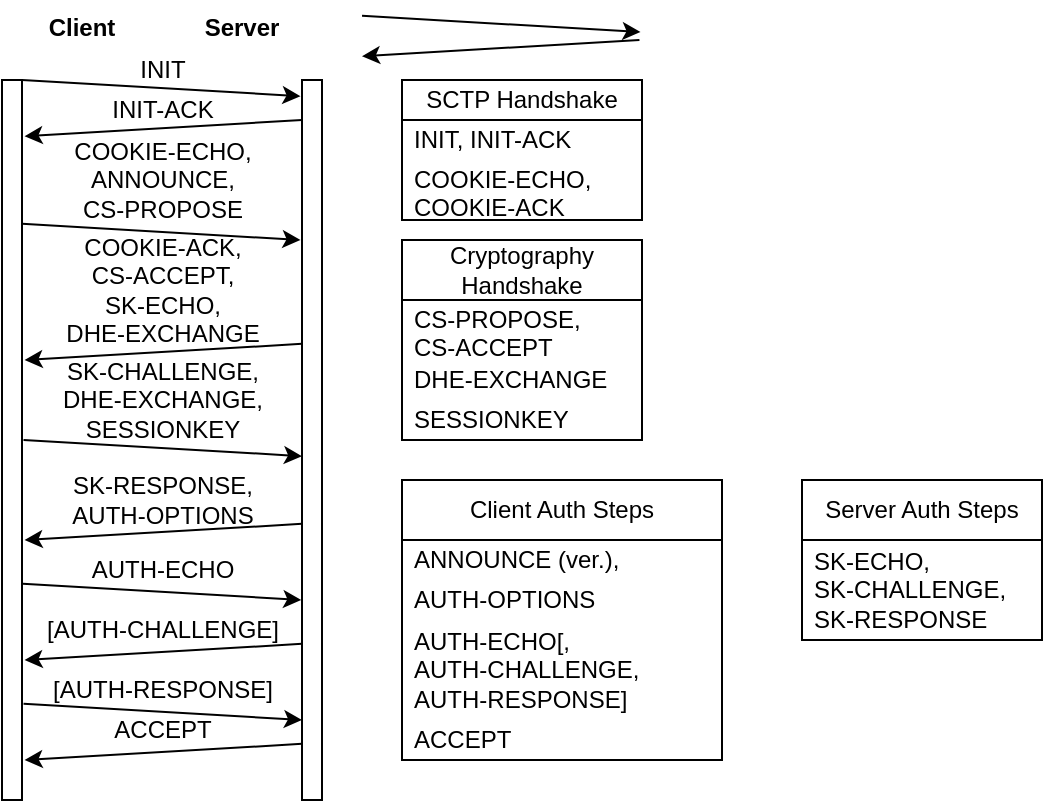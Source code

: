 <mxfile>
    <diagram id="HB_X2i0eOeTPe7S0L-r3" name="Page-1">
        <mxGraphModel dx="614" dy="416" grid="1" gridSize="10" guides="1" tooltips="1" connect="1" arrows="1" fold="1" page="1" pageScale="1" pageWidth="850" pageHeight="1100" background="none" math="0" shadow="0">
            <root>
                <mxCell id="0"/>
                <mxCell id="1" parent="0"/>
                <mxCell id="2" value="" style="html=1;points=[];perimeter=orthogonalPerimeter;" vertex="1" parent="1">
                    <mxGeometry x="150" y="40" width="10" height="360" as="geometry"/>
                </mxCell>
                <mxCell id="3" value="" style="html=1;points=[];perimeter=orthogonalPerimeter;" vertex="1" parent="1">
                    <mxGeometry y="40" width="10" height="360" as="geometry"/>
                </mxCell>
                <mxCell id="4" value="Client" style="text;align=center;fontStyle=1;verticalAlign=middle;spacingLeft=3;spacingRight=3;strokeColor=none;rotatable=0;points=[[0,0.5],[1,0.5]];portConstraint=eastwest;" vertex="1" parent="1">
                    <mxGeometry width="80" height="26" as="geometry"/>
                </mxCell>
                <mxCell id="5" value="Server" style="text;align=center;fontStyle=1;verticalAlign=middle;spacingLeft=3;spacingRight=3;strokeColor=none;rotatable=0;points=[[0,0.5],[1,0.5]];portConstraint=eastwest;" vertex="1" parent="1">
                    <mxGeometry x="80" width="80" height="26" as="geometry"/>
                </mxCell>
                <mxCell id="10" value="INIT" style="text;html=1;align=center;verticalAlign=middle;resizable=0;points=[];autosize=1;strokeColor=none;fillColor=none;" vertex="1" parent="1">
                    <mxGeometry x="55" y="20" width="50" height="30" as="geometry"/>
                </mxCell>
                <mxCell id="14" style="edgeStyle=none;html=1;entryX=1.128;entryY=0.101;entryDx=0;entryDy=0;entryPerimeter=0;exitX=1;exitY=0.05;exitDx=0;exitDy=0;exitPerimeter=0;" edge="1" parent="1">
                    <mxGeometry relative="1" as="geometry">
                        <mxPoint x="318.72" y="20" as="sourcePoint"/>
                        <mxPoint x="180.0" y="28.08" as="targetPoint"/>
                    </mxGeometry>
                </mxCell>
                <mxCell id="15" style="edgeStyle=none;html=1;exitX=0.989;exitY=0;exitDx=0;exitDy=0;exitPerimeter=0;entryX=-0.086;entryY=0.101;entryDx=0;entryDy=0;entryPerimeter=0;" edge="1" parent="1">
                    <mxGeometry relative="1" as="geometry">
                        <mxPoint x="180" y="7.92" as="sourcePoint"/>
                        <mxPoint x="319.25" y="16.0" as="targetPoint"/>
                    </mxGeometry>
                </mxCell>
                <mxCell id="17" value="INIT-ACK" style="text;html=1;align=center;verticalAlign=middle;resizable=0;points=[];autosize=1;strokeColor=none;fillColor=none;" vertex="1" parent="1">
                    <mxGeometry x="45" y="40" width="70" height="30" as="geometry"/>
                </mxCell>
                <mxCell id="18" style="edgeStyle=none;html=1;exitX=0.989;exitY=0;exitDx=0;exitDy=0;exitPerimeter=0;entryX=-0.086;entryY=0.101;entryDx=0;entryDy=0;entryPerimeter=0;" edge="1" parent="1">
                    <mxGeometry relative="1" as="geometry">
                        <mxPoint x="10" y="111.92" as="sourcePoint"/>
                        <mxPoint x="149.25" y="120.0" as="targetPoint"/>
                    </mxGeometry>
                </mxCell>
                <mxCell id="19" value="COOKIE-ECHO,&lt;br&gt;ANNOUNCE,&lt;br&gt;CS-PROPOSE" style="text;html=1;align=center;verticalAlign=middle;resizable=0;points=[];autosize=1;strokeColor=none;fillColor=none;" vertex="1" parent="1">
                    <mxGeometry x="25" y="60" width="110" height="60" as="geometry"/>
                </mxCell>
                <mxCell id="20" style="edgeStyle=none;html=1;entryX=1.128;entryY=0.101;entryDx=0;entryDy=0;entryPerimeter=0;exitX=1;exitY=0.05;exitDx=0;exitDy=0;exitPerimeter=0;" edge="1" parent="1">
                    <mxGeometry relative="1" as="geometry">
                        <mxPoint x="150.0" y="171.92" as="sourcePoint"/>
                        <mxPoint x="11.28" y="180.0" as="targetPoint"/>
                    </mxGeometry>
                </mxCell>
                <mxCell id="21" value="COOKIE-ACK,&lt;br&gt;CS-ACCEPT,&lt;br&gt;SK-ECHO,&lt;br&gt;DHE-EXCHANGE" style="text;html=1;align=center;verticalAlign=middle;resizable=0;points=[];autosize=1;strokeColor=none;fillColor=none;" vertex="1" parent="1">
                    <mxGeometry x="20" y="110" width="120" height="70" as="geometry"/>
                </mxCell>
                <mxCell id="22" style="edgeStyle=none;html=1;exitX=0.989;exitY=0;exitDx=0;exitDy=0;exitPerimeter=0;entryX=-0.086;entryY=0.101;entryDx=0;entryDy=0;entryPerimeter=0;" edge="1" parent="1">
                    <mxGeometry relative="1" as="geometry">
                        <mxPoint x="10" y="40.0" as="sourcePoint"/>
                        <mxPoint x="149.25" y="48.08" as="targetPoint"/>
                    </mxGeometry>
                </mxCell>
                <mxCell id="23" style="edgeStyle=none;html=1;entryX=1.128;entryY=0.101;entryDx=0;entryDy=0;entryPerimeter=0;exitX=1;exitY=0.05;exitDx=0;exitDy=0;exitPerimeter=0;" edge="1" parent="1">
                    <mxGeometry relative="1" as="geometry">
                        <mxPoint x="150.0" y="60" as="sourcePoint"/>
                        <mxPoint x="11.28" y="68.08" as="targetPoint"/>
                    </mxGeometry>
                </mxCell>
                <mxCell id="26" value="SCTP Handshake" style="swimlane;fontStyle=0;childLayout=stackLayout;horizontal=1;startSize=20;horizontalStack=0;resizeParent=1;resizeParentMax=0;resizeLast=0;collapsible=1;marginBottom=0;whiteSpace=wrap;html=1;" vertex="1" parent="1">
                    <mxGeometry x="200" y="40" width="120" height="70" as="geometry"/>
                </mxCell>
                <mxCell id="27" value="INIT, INIT-ACK" style="text;strokeColor=none;fillColor=none;align=left;verticalAlign=middle;spacingLeft=4;spacingRight=4;overflow=hidden;points=[[0,0.5],[1,0.5]];portConstraint=eastwest;rotatable=0;whiteSpace=wrap;html=1;" vertex="1" parent="26">
                    <mxGeometry y="20" width="120" height="20" as="geometry"/>
                </mxCell>
                <mxCell id="28" value="COOKIE-ECHO, COOKIE-ACK" style="text;strokeColor=none;fillColor=none;align=left;verticalAlign=middle;spacingLeft=4;spacingRight=4;overflow=hidden;points=[[0,0.5],[1,0.5]];portConstraint=eastwest;rotatable=0;whiteSpace=wrap;html=1;" vertex="1" parent="26">
                    <mxGeometry y="40" width="120" height="30" as="geometry"/>
                </mxCell>
                <mxCell id="37" style="edgeStyle=none;html=1;exitX=0.989;exitY=0;exitDx=0;exitDy=0;exitPerimeter=0;entryX=-0.086;entryY=0.101;entryDx=0;entryDy=0;entryPerimeter=0;" edge="1" parent="1">
                    <mxGeometry relative="1" as="geometry">
                        <mxPoint x="10.75" y="220" as="sourcePoint"/>
                        <mxPoint x="150.0" y="228.08" as="targetPoint"/>
                    </mxGeometry>
                </mxCell>
                <mxCell id="39" value="SK-CHALLENGE,&lt;br&gt;DHE-EXCHANGE,&lt;br&gt;SESSIONKEY" style="text;html=1;align=center;verticalAlign=middle;resizable=0;points=[];autosize=1;strokeColor=none;fillColor=none;" vertex="1" parent="1">
                    <mxGeometry x="20" y="170" width="120" height="60" as="geometry"/>
                </mxCell>
                <mxCell id="42" style="edgeStyle=none;html=1;entryX=1.128;entryY=0.101;entryDx=0;entryDy=0;entryPerimeter=0;exitX=1;exitY=0.05;exitDx=0;exitDy=0;exitPerimeter=0;" edge="1" parent="1">
                    <mxGeometry relative="1" as="geometry">
                        <mxPoint x="150.0" y="261.92" as="sourcePoint"/>
                        <mxPoint x="11.28" y="270.0" as="targetPoint"/>
                    </mxGeometry>
                </mxCell>
                <mxCell id="44" value="SK-RESPONSE,&lt;br&gt;AUTH-OPTIONS" style="text;html=1;align=center;verticalAlign=middle;resizable=0;points=[];autosize=1;strokeColor=none;fillColor=none;" vertex="1" parent="1">
                    <mxGeometry x="25" y="230" width="110" height="40" as="geometry"/>
                </mxCell>
                <mxCell id="47" value="Cryptography Handshake" style="swimlane;fontStyle=0;childLayout=stackLayout;horizontal=1;startSize=30;horizontalStack=0;resizeParent=1;resizeParentMax=0;resizeLast=0;collapsible=1;marginBottom=0;whiteSpace=wrap;html=1;" vertex="1" parent="1">
                    <mxGeometry x="200" y="120" width="120" height="100" as="geometry"/>
                </mxCell>
                <mxCell id="48" value="CS-PROPOSE,&lt;br&gt;CS-ACCEPT" style="text;strokeColor=none;fillColor=none;align=left;verticalAlign=middle;spacingLeft=4;spacingRight=4;overflow=hidden;points=[[0,0.5],[1,0.5]];portConstraint=eastwest;rotatable=0;whiteSpace=wrap;html=1;" vertex="1" parent="47">
                    <mxGeometry y="30" width="120" height="30" as="geometry"/>
                </mxCell>
                <mxCell id="49" value="DHE-EXCHANGE" style="text;strokeColor=none;fillColor=none;align=left;verticalAlign=middle;spacingLeft=4;spacingRight=4;overflow=hidden;points=[[0,0.5],[1,0.5]];portConstraint=eastwest;rotatable=0;whiteSpace=wrap;html=1;" vertex="1" parent="47">
                    <mxGeometry y="60" width="120" height="20" as="geometry"/>
                </mxCell>
                <mxCell id="50" value="SESSIONKEY" style="text;strokeColor=none;fillColor=none;align=left;verticalAlign=middle;spacingLeft=4;spacingRight=4;overflow=hidden;points=[[0,0.5],[1,0.5]];portConstraint=eastwest;rotatable=0;whiteSpace=wrap;html=1;" vertex="1" parent="47">
                    <mxGeometry y="80" width="120" height="20" as="geometry"/>
                </mxCell>
                <mxCell id="51" style="edgeStyle=none;html=1;exitX=0.989;exitY=0;exitDx=0;exitDy=0;exitPerimeter=0;entryX=-0.086;entryY=0.101;entryDx=0;entryDy=0;entryPerimeter=0;" edge="1" parent="1">
                    <mxGeometry relative="1" as="geometry">
                        <mxPoint x="10.38" y="291.92" as="sourcePoint"/>
                        <mxPoint x="149.63" y="300.0" as="targetPoint"/>
                    </mxGeometry>
                </mxCell>
                <mxCell id="52" value="AUTH-ECHO" style="text;html=1;align=center;verticalAlign=middle;resizable=0;points=[];autosize=1;strokeColor=none;fillColor=none;" vertex="1" parent="1">
                    <mxGeometry x="35" y="270" width="90" height="30" as="geometry"/>
                </mxCell>
                <mxCell id="53" value="Server Auth Steps" style="swimlane;fontStyle=0;childLayout=stackLayout;horizontal=1;startSize=30;horizontalStack=0;resizeParent=1;resizeParentMax=0;resizeLast=0;collapsible=1;marginBottom=0;whiteSpace=wrap;html=1;" vertex="1" parent="1">
                    <mxGeometry x="400" y="240" width="120" height="80" as="geometry"/>
                </mxCell>
                <mxCell id="61" value="SK-ECHO,&lt;br&gt;SK-CHALLENGE,&lt;br&gt;SK-RESPONSE" style="text;strokeColor=none;fillColor=none;align=left;verticalAlign=middle;spacingLeft=4;spacingRight=4;overflow=hidden;points=[[0,0.5],[1,0.5]];portConstraint=eastwest;rotatable=0;whiteSpace=wrap;html=1;" vertex="1" parent="53">
                    <mxGeometry y="30" width="120" height="50" as="geometry"/>
                </mxCell>
                <mxCell id="57" value="Client Auth Steps" style="swimlane;fontStyle=0;childLayout=stackLayout;horizontal=1;startSize=30;horizontalStack=0;resizeParent=1;resizeParentMax=0;resizeLast=0;collapsible=1;marginBottom=0;whiteSpace=wrap;html=1;" vertex="1" parent="1">
                    <mxGeometry x="200" y="240" width="160" height="140" as="geometry"/>
                </mxCell>
                <mxCell id="58" value="ANNOUNCE (ver.),&lt;br&gt;AUTH-OPTIONS" style="text;strokeColor=none;fillColor=none;align=left;verticalAlign=middle;spacingLeft=4;spacingRight=4;overflow=hidden;points=[[0,0.5],[1,0.5]];portConstraint=eastwest;rotatable=0;whiteSpace=wrap;html=1;" vertex="1" parent="57">
                    <mxGeometry y="30" width="160" height="20" as="geometry"/>
                </mxCell>
                <mxCell id="59" value="AUTH-OPTIONS" style="text;strokeColor=none;fillColor=none;align=left;verticalAlign=middle;spacingLeft=4;spacingRight=4;overflow=hidden;points=[[0,0.5],[1,0.5]];portConstraint=eastwest;rotatable=0;whiteSpace=wrap;html=1;" vertex="1" parent="57">
                    <mxGeometry y="50" width="160" height="20" as="geometry"/>
                </mxCell>
                <mxCell id="69" value="AUTH-ECHO[,&lt;br&gt;AUTH-CHALLENGE,&lt;br&gt;AUTH-RESPONSE]" style="text;strokeColor=none;fillColor=none;align=left;verticalAlign=middle;spacingLeft=4;spacingRight=4;overflow=hidden;points=[[0,0.5],[1,0.5]];portConstraint=eastwest;rotatable=0;whiteSpace=wrap;html=1;" vertex="1" parent="57">
                    <mxGeometry y="70" width="160" height="50" as="geometry"/>
                </mxCell>
                <mxCell id="70" value="ACCEPT" style="text;strokeColor=none;fillColor=none;align=left;verticalAlign=middle;spacingLeft=4;spacingRight=4;overflow=hidden;points=[[0,0.5],[1,0.5]];portConstraint=eastwest;rotatable=0;whiteSpace=wrap;html=1;" vertex="1" parent="57">
                    <mxGeometry y="120" width="160" height="20" as="geometry"/>
                </mxCell>
                <mxCell id="62" style="edgeStyle=none;html=1;entryX=1.128;entryY=0.101;entryDx=0;entryDy=0;entryPerimeter=0;exitX=1;exitY=0.05;exitDx=0;exitDy=0;exitPerimeter=0;" edge="1" parent="1">
                    <mxGeometry relative="1" as="geometry">
                        <mxPoint x="150.0" y="321.92" as="sourcePoint"/>
                        <mxPoint x="11.28" y="330.0" as="targetPoint"/>
                    </mxGeometry>
                </mxCell>
                <mxCell id="63" value="[AUTH-CHALLENGE]" style="text;html=1;align=center;verticalAlign=middle;resizable=0;points=[];autosize=1;strokeColor=none;fillColor=none;" vertex="1" parent="1">
                    <mxGeometry x="10" y="300" width="140" height="30" as="geometry"/>
                </mxCell>
                <mxCell id="65" style="edgeStyle=none;html=1;exitX=0.989;exitY=0;exitDx=0;exitDy=0;exitPerimeter=0;entryX=-0.086;entryY=0.101;entryDx=0;entryDy=0;entryPerimeter=0;" edge="1" parent="1">
                    <mxGeometry relative="1" as="geometry">
                        <mxPoint x="10.75" y="351.92" as="sourcePoint"/>
                        <mxPoint x="150.0" y="360.0" as="targetPoint"/>
                    </mxGeometry>
                </mxCell>
                <mxCell id="66" value="[AUTH-RESPONSE]" style="text;html=1;align=center;verticalAlign=middle;resizable=0;points=[];autosize=1;strokeColor=none;fillColor=none;" vertex="1" parent="1">
                    <mxGeometry x="15" y="330" width="130" height="30" as="geometry"/>
                </mxCell>
                <mxCell id="67" style="edgeStyle=none;html=1;entryX=1.128;entryY=0.101;entryDx=0;entryDy=0;entryPerimeter=0;exitX=1;exitY=0.05;exitDx=0;exitDy=0;exitPerimeter=0;" edge="1" parent="1">
                    <mxGeometry relative="1" as="geometry">
                        <mxPoint x="150" y="371.92" as="sourcePoint"/>
                        <mxPoint x="11.28" y="380.0" as="targetPoint"/>
                    </mxGeometry>
                </mxCell>
                <mxCell id="68" value="ACCEPT" style="text;html=1;align=center;verticalAlign=middle;resizable=0;points=[];autosize=1;strokeColor=none;fillColor=none;" vertex="1" parent="1">
                    <mxGeometry x="45" y="350" width="70" height="30" as="geometry"/>
                </mxCell>
            </root>
        </mxGraphModel>
    </diagram>
</mxfile>
